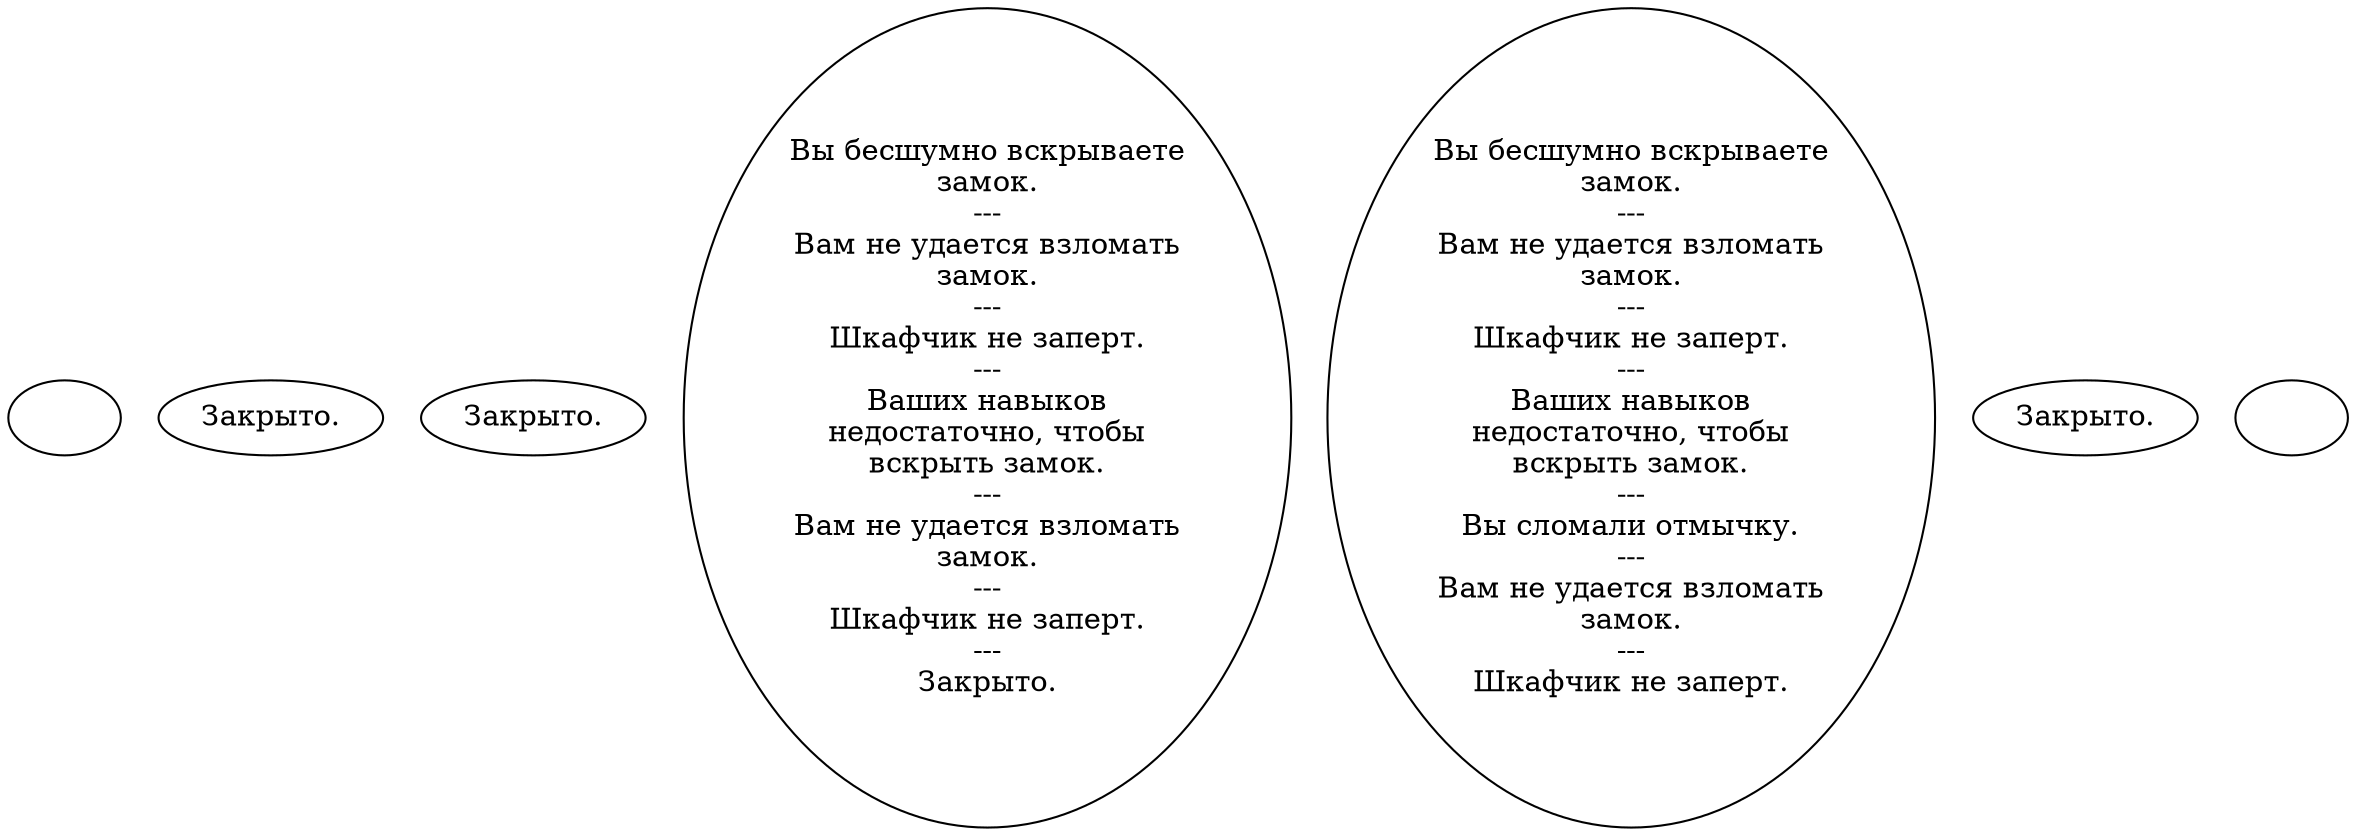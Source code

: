 digraph genlock {
  "start" [style=filled       fillcolor="#FFFFFF"       color="#000000"]
  "start" [label=""]
  "pickup_p_proc" [style=filled       fillcolor="#FFFFFF"       color="#000000"]
  "pickup_p_proc" [label="Закрыто."]
  "use_p_proc" [style=filled       fillcolor="#FFFFFF"       color="#000000"]
  "use_p_proc" [label="Закрыто."]
  "use_skill_on_p_proc" [style=filled       fillcolor="#FFFFFF"       color="#000000"]
  "use_skill_on_p_proc" [label="Вы бесшумно вскрываете\nзамок.\n---\nВам не удается взломать\nзамок.\n---\nШкафчик не заперт.\n---\nВаших навыков\nнедостаточно, чтобы\nвскрыть замок.\n---\nВам не удается взломать\nзамок.\n---\nШкафчик не заперт.\n---\nЗакрыто."]
  "use_obj_on_p_proc" [style=filled       fillcolor="#FFFFFF"       color="#000000"]
  "use_obj_on_p_proc" [label="Вы бесшумно вскрываете\nзамок.\n---\nВам не удается взломать\nзамок.\n---\nШкафчик не заперт.\n---\nВаших навыков\nнедостаточно, чтобы\nвскрыть замок.\n---\nВы сломали отмычку.\n---\nВам не удается взломать\nзамок.\n---\nШкафчик не заперт."]
  "look_at_p_proc" [style=filled       fillcolor="#FFFFFF"       color="#000000"]
  "look_at_p_proc" [label="Закрыто."]
  "map_update_p_proc" [style=filled       fillcolor="#FFFFFF"       color="#000000"]
  "map_update_p_proc" [label=""]
}